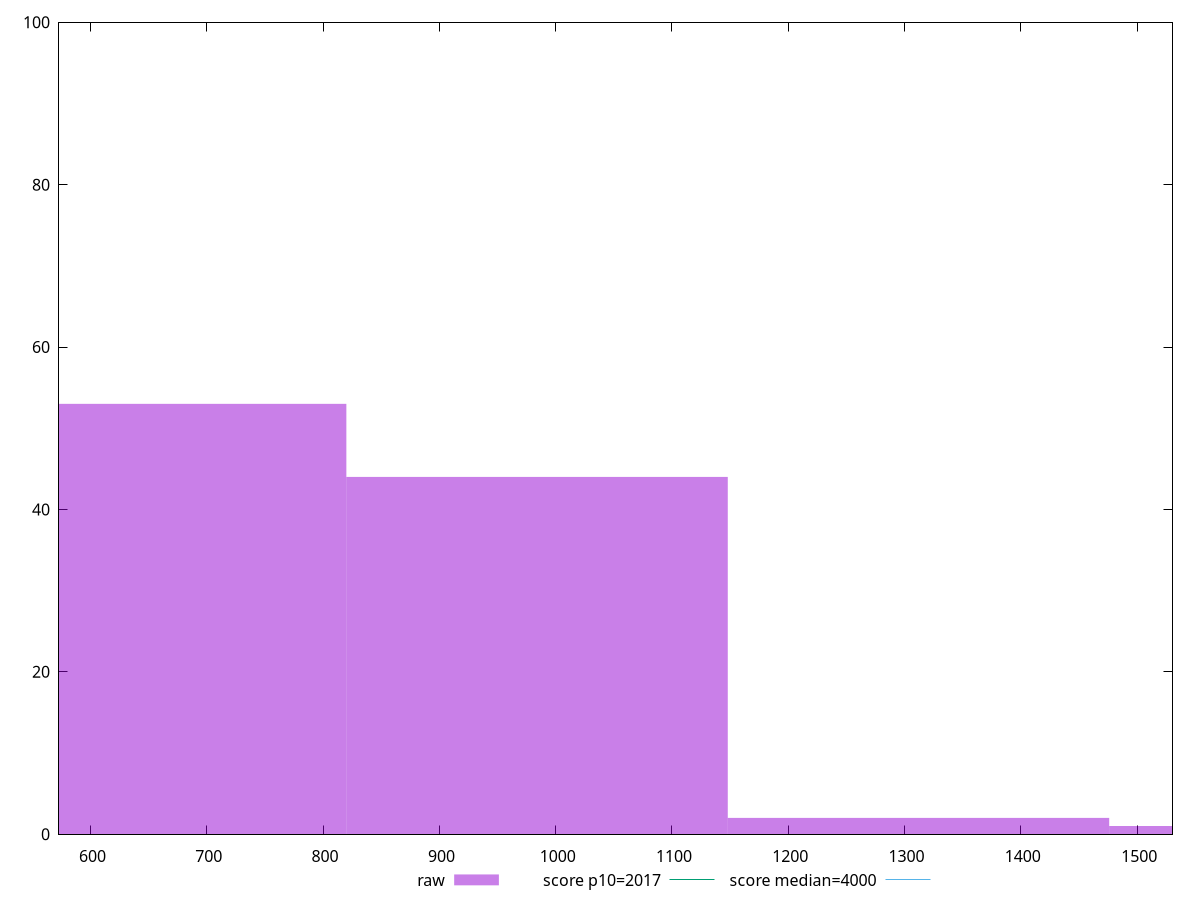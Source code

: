 reset

$raw <<EOF
983.9859530646606 44
655.9906353764404 53
1639.976588441101 1
1311.9812707528808 2
EOF

set key outside below
set boxwidth 327.9953176882202
set xrange [572.8920000000006:1530.4080000000008]
set yrange [0:100]
set trange [0:100]
set style fill transparent solid 0.5 noborder

set parametric
set terminal svg size 640, 490 enhanced background rgb 'white'
set output "report_00017_2021-02-10T15-08-03.406Z/mainthread-work-breakdown/samples/pages+cached+noadtech+nomedia/raw/histogram.svg"

plot $raw title "raw" with boxes, \
     2017,t title "score p10=2017", \
     4000,t title "score median=4000"

reset
